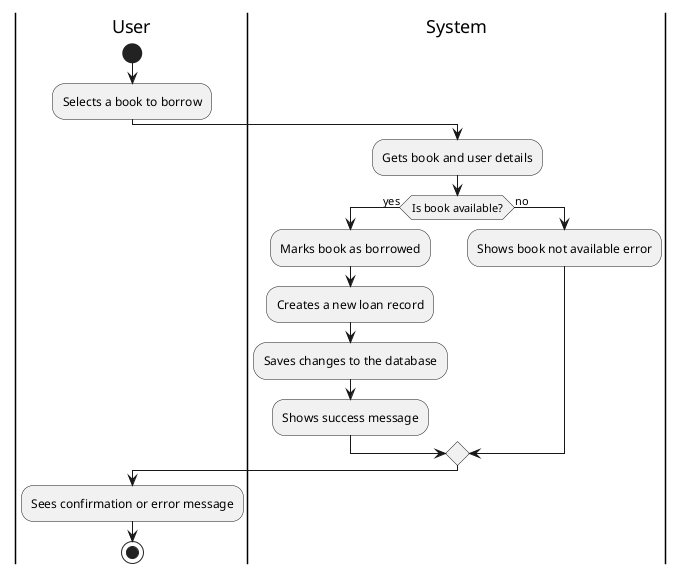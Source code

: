 @startuml Borrow Book Activity Diagram

|User| 
start
:Selects a book to borrow;

|System|
:Gets book and user details;

if (Is book available?) then (yes)
  :Marks book as borrowed;
  :Creates a new loan record;
  :Saves changes to the database;
  :Shows success message;
else (no)
  :Shows book not available error;
endif

|User|
:Sees confirmation or error message;
stop

@enduml
